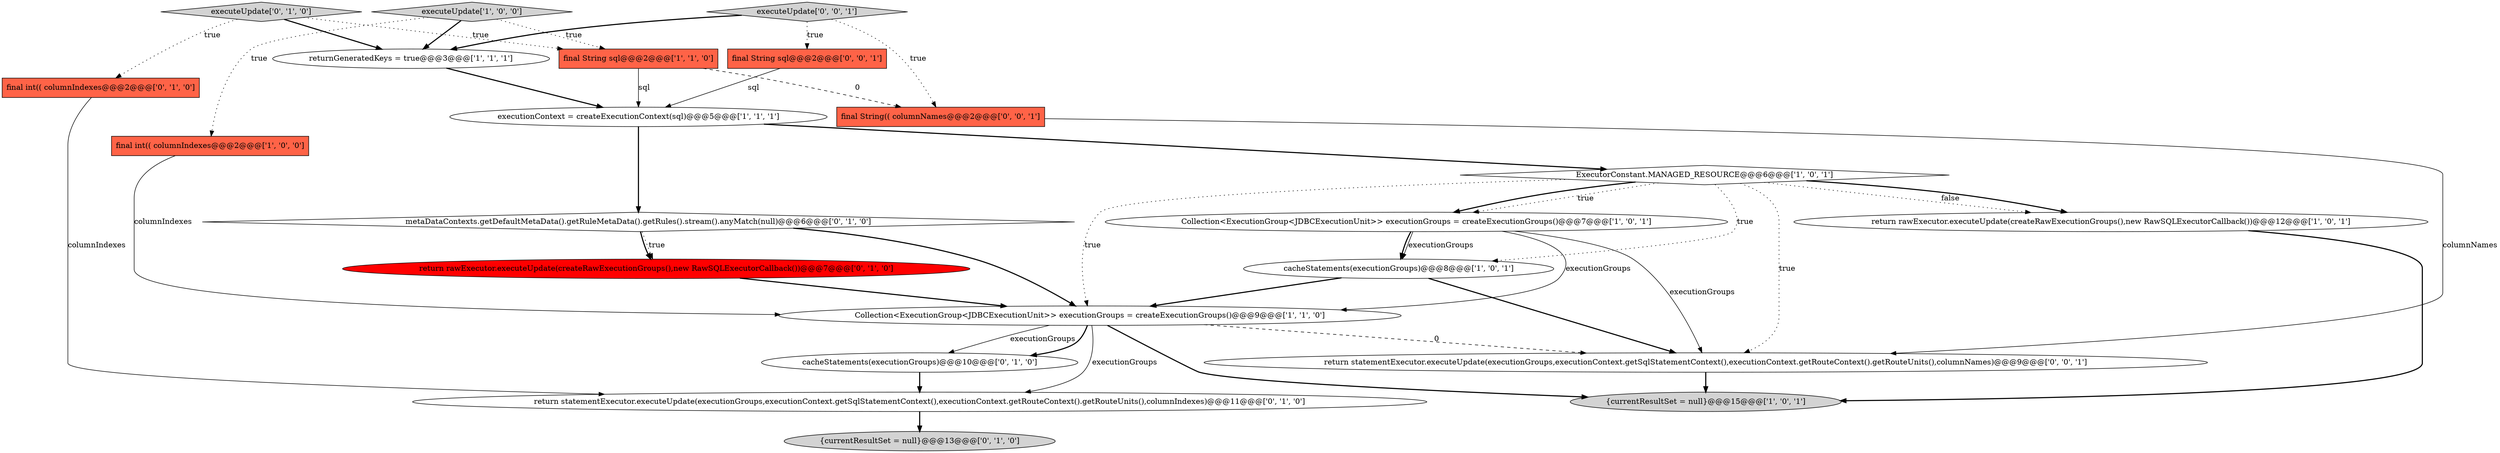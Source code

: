 digraph {
8 [style = filled, label = "return rawExecutor.executeUpdate(createRawExecutionGroups(),new RawSQLExecutorCallback())@@@12@@@['1', '0', '1']", fillcolor = white, shape = ellipse image = "AAA0AAABBB1BBB"];
7 [style = filled, label = "final int(( columnIndexes@@@2@@@['1', '0', '0']", fillcolor = tomato, shape = box image = "AAA0AAABBB1BBB"];
16 [style = filled, label = "executeUpdate['0', '1', '0']", fillcolor = lightgray, shape = diamond image = "AAA0AAABBB2BBB"];
1 [style = filled, label = "{currentResultSet = null}@@@15@@@['1', '0', '1']", fillcolor = lightgray, shape = ellipse image = "AAA0AAABBB1BBB"];
9 [style = filled, label = "cacheStatements(executionGroups)@@@8@@@['1', '0', '1']", fillcolor = white, shape = ellipse image = "AAA0AAABBB1BBB"];
19 [style = filled, label = "final String(( columnNames@@@2@@@['0', '0', '1']", fillcolor = tomato, shape = box image = "AAA0AAABBB3BBB"];
0 [style = filled, label = "executionContext = createExecutionContext(sql)@@@5@@@['1', '1', '1']", fillcolor = white, shape = ellipse image = "AAA0AAABBB1BBB"];
17 [style = filled, label = "metaDataContexts.getDefaultMetaData().getRuleMetaData().getRules().stream().anyMatch(null)@@@6@@@['0', '1', '0']", fillcolor = white, shape = diamond image = "AAA0AAABBB2BBB"];
5 [style = filled, label = "Collection<ExecutionGroup<JDBCExecutionUnit>> executionGroups = createExecutionGroups()@@@9@@@['1', '1', '0']", fillcolor = white, shape = ellipse image = "AAA0AAABBB1BBB"];
14 [style = filled, label = "return statementExecutor.executeUpdate(executionGroups,executionContext.getSqlStatementContext(),executionContext.getRouteContext().getRouteUnits(),columnIndexes)@@@11@@@['0', '1', '0']", fillcolor = white, shape = ellipse image = "AAA0AAABBB2BBB"];
10 [style = filled, label = "final String sql@@@2@@@['1', '1', '0']", fillcolor = tomato, shape = box image = "AAA0AAABBB1BBB"];
15 [style = filled, label = "cacheStatements(executionGroups)@@@10@@@['0', '1', '0']", fillcolor = white, shape = ellipse image = "AAA0AAABBB2BBB"];
4 [style = filled, label = "Collection<ExecutionGroup<JDBCExecutionUnit>> executionGroups = createExecutionGroups()@@@7@@@['1', '0', '1']", fillcolor = white, shape = ellipse image = "AAA0AAABBB1BBB"];
18 [style = filled, label = "final String sql@@@2@@@['0', '0', '1']", fillcolor = tomato, shape = box image = "AAA0AAABBB3BBB"];
11 [style = filled, label = "final int(( columnIndexes@@@2@@@['0', '1', '0']", fillcolor = tomato, shape = box image = "AAA0AAABBB2BBB"];
13 [style = filled, label = "return rawExecutor.executeUpdate(createRawExecutionGroups(),new RawSQLExecutorCallback())@@@7@@@['0', '1', '0']", fillcolor = red, shape = ellipse image = "AAA1AAABBB2BBB"];
21 [style = filled, label = "return statementExecutor.executeUpdate(executionGroups,executionContext.getSqlStatementContext(),executionContext.getRouteContext().getRouteUnits(),columnNames)@@@9@@@['0', '0', '1']", fillcolor = white, shape = ellipse image = "AAA0AAABBB3BBB"];
12 [style = filled, label = "{currentResultSet = null}@@@13@@@['0', '1', '0']", fillcolor = lightgray, shape = ellipse image = "AAA0AAABBB2BBB"];
3 [style = filled, label = "ExecutorConstant.MANAGED_RESOURCE@@@6@@@['1', '0', '1']", fillcolor = white, shape = diamond image = "AAA0AAABBB1BBB"];
6 [style = filled, label = "executeUpdate['1', '0', '0']", fillcolor = lightgray, shape = diamond image = "AAA0AAABBB1BBB"];
20 [style = filled, label = "executeUpdate['0', '0', '1']", fillcolor = lightgray, shape = diamond image = "AAA0AAABBB3BBB"];
2 [style = filled, label = "returnGeneratedKeys = true@@@3@@@['1', '1', '1']", fillcolor = white, shape = ellipse image = "AAA0AAABBB1BBB"];
0->3 [style = bold, label=""];
4->9 [style = bold, label=""];
17->5 [style = bold, label=""];
15->14 [style = bold, label=""];
5->15 [style = solid, label="executionGroups"];
0->17 [style = bold, label=""];
10->19 [style = dashed, label="0"];
3->4 [style = dotted, label="true"];
5->15 [style = bold, label=""];
7->5 [style = solid, label="columnIndexes"];
3->9 [style = dotted, label="true"];
16->2 [style = bold, label=""];
4->9 [style = solid, label="executionGroups"];
4->21 [style = solid, label="executionGroups"];
3->8 [style = dotted, label="false"];
3->4 [style = bold, label=""];
16->10 [style = dotted, label="true"];
6->2 [style = bold, label=""];
20->2 [style = bold, label=""];
6->10 [style = dotted, label="true"];
5->14 [style = solid, label="executionGroups"];
8->1 [style = bold, label=""];
5->1 [style = bold, label=""];
2->0 [style = bold, label=""];
3->5 [style = dotted, label="true"];
18->0 [style = solid, label="sql"];
3->21 [style = dotted, label="true"];
3->8 [style = bold, label=""];
14->12 [style = bold, label=""];
21->1 [style = bold, label=""];
9->21 [style = bold, label=""];
10->0 [style = solid, label="sql"];
13->5 [style = bold, label=""];
9->5 [style = bold, label=""];
6->7 [style = dotted, label="true"];
20->18 [style = dotted, label="true"];
5->21 [style = dashed, label="0"];
11->14 [style = solid, label="columnIndexes"];
17->13 [style = bold, label=""];
20->19 [style = dotted, label="true"];
19->21 [style = solid, label="columnNames"];
17->13 [style = dotted, label="true"];
16->11 [style = dotted, label="true"];
4->5 [style = solid, label="executionGroups"];
}
